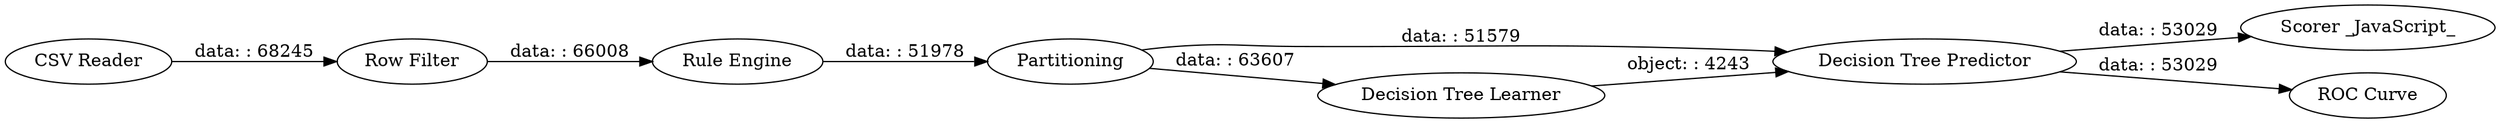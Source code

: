 digraph {
	"-5496355805138454840_10" [label="Rule Engine"]
	"-5496355805138454840_7" [label="Decision Tree Predictor"]
	"-5496355805138454840_1" [label="CSV Reader"]
	"-5496355805138454840_8" [label="Scorer _JavaScript_"]
	"-5496355805138454840_4" [label=Partitioning]
	"-5496355805138454840_11" [label="ROC Curve"]
	"-5496355805138454840_5" [label="Decision Tree Learner"]
	"-5496355805138454840_12" [label="Row Filter"]
	"-5496355805138454840_1" -> "-5496355805138454840_12" [label="data: : 68245"]
	"-5496355805138454840_10" -> "-5496355805138454840_4" [label="data: : 51978"]
	"-5496355805138454840_12" -> "-5496355805138454840_10" [label="data: : 66008"]
	"-5496355805138454840_5" -> "-5496355805138454840_7" [label="object: : 4243"]
	"-5496355805138454840_7" -> "-5496355805138454840_11" [label="data: : 53029"]
	"-5496355805138454840_7" -> "-5496355805138454840_8" [label="data: : 53029"]
	"-5496355805138454840_4" -> "-5496355805138454840_7" [label="data: : 51579"]
	"-5496355805138454840_4" -> "-5496355805138454840_5" [label="data: : 63607"]
	rankdir=LR
}
